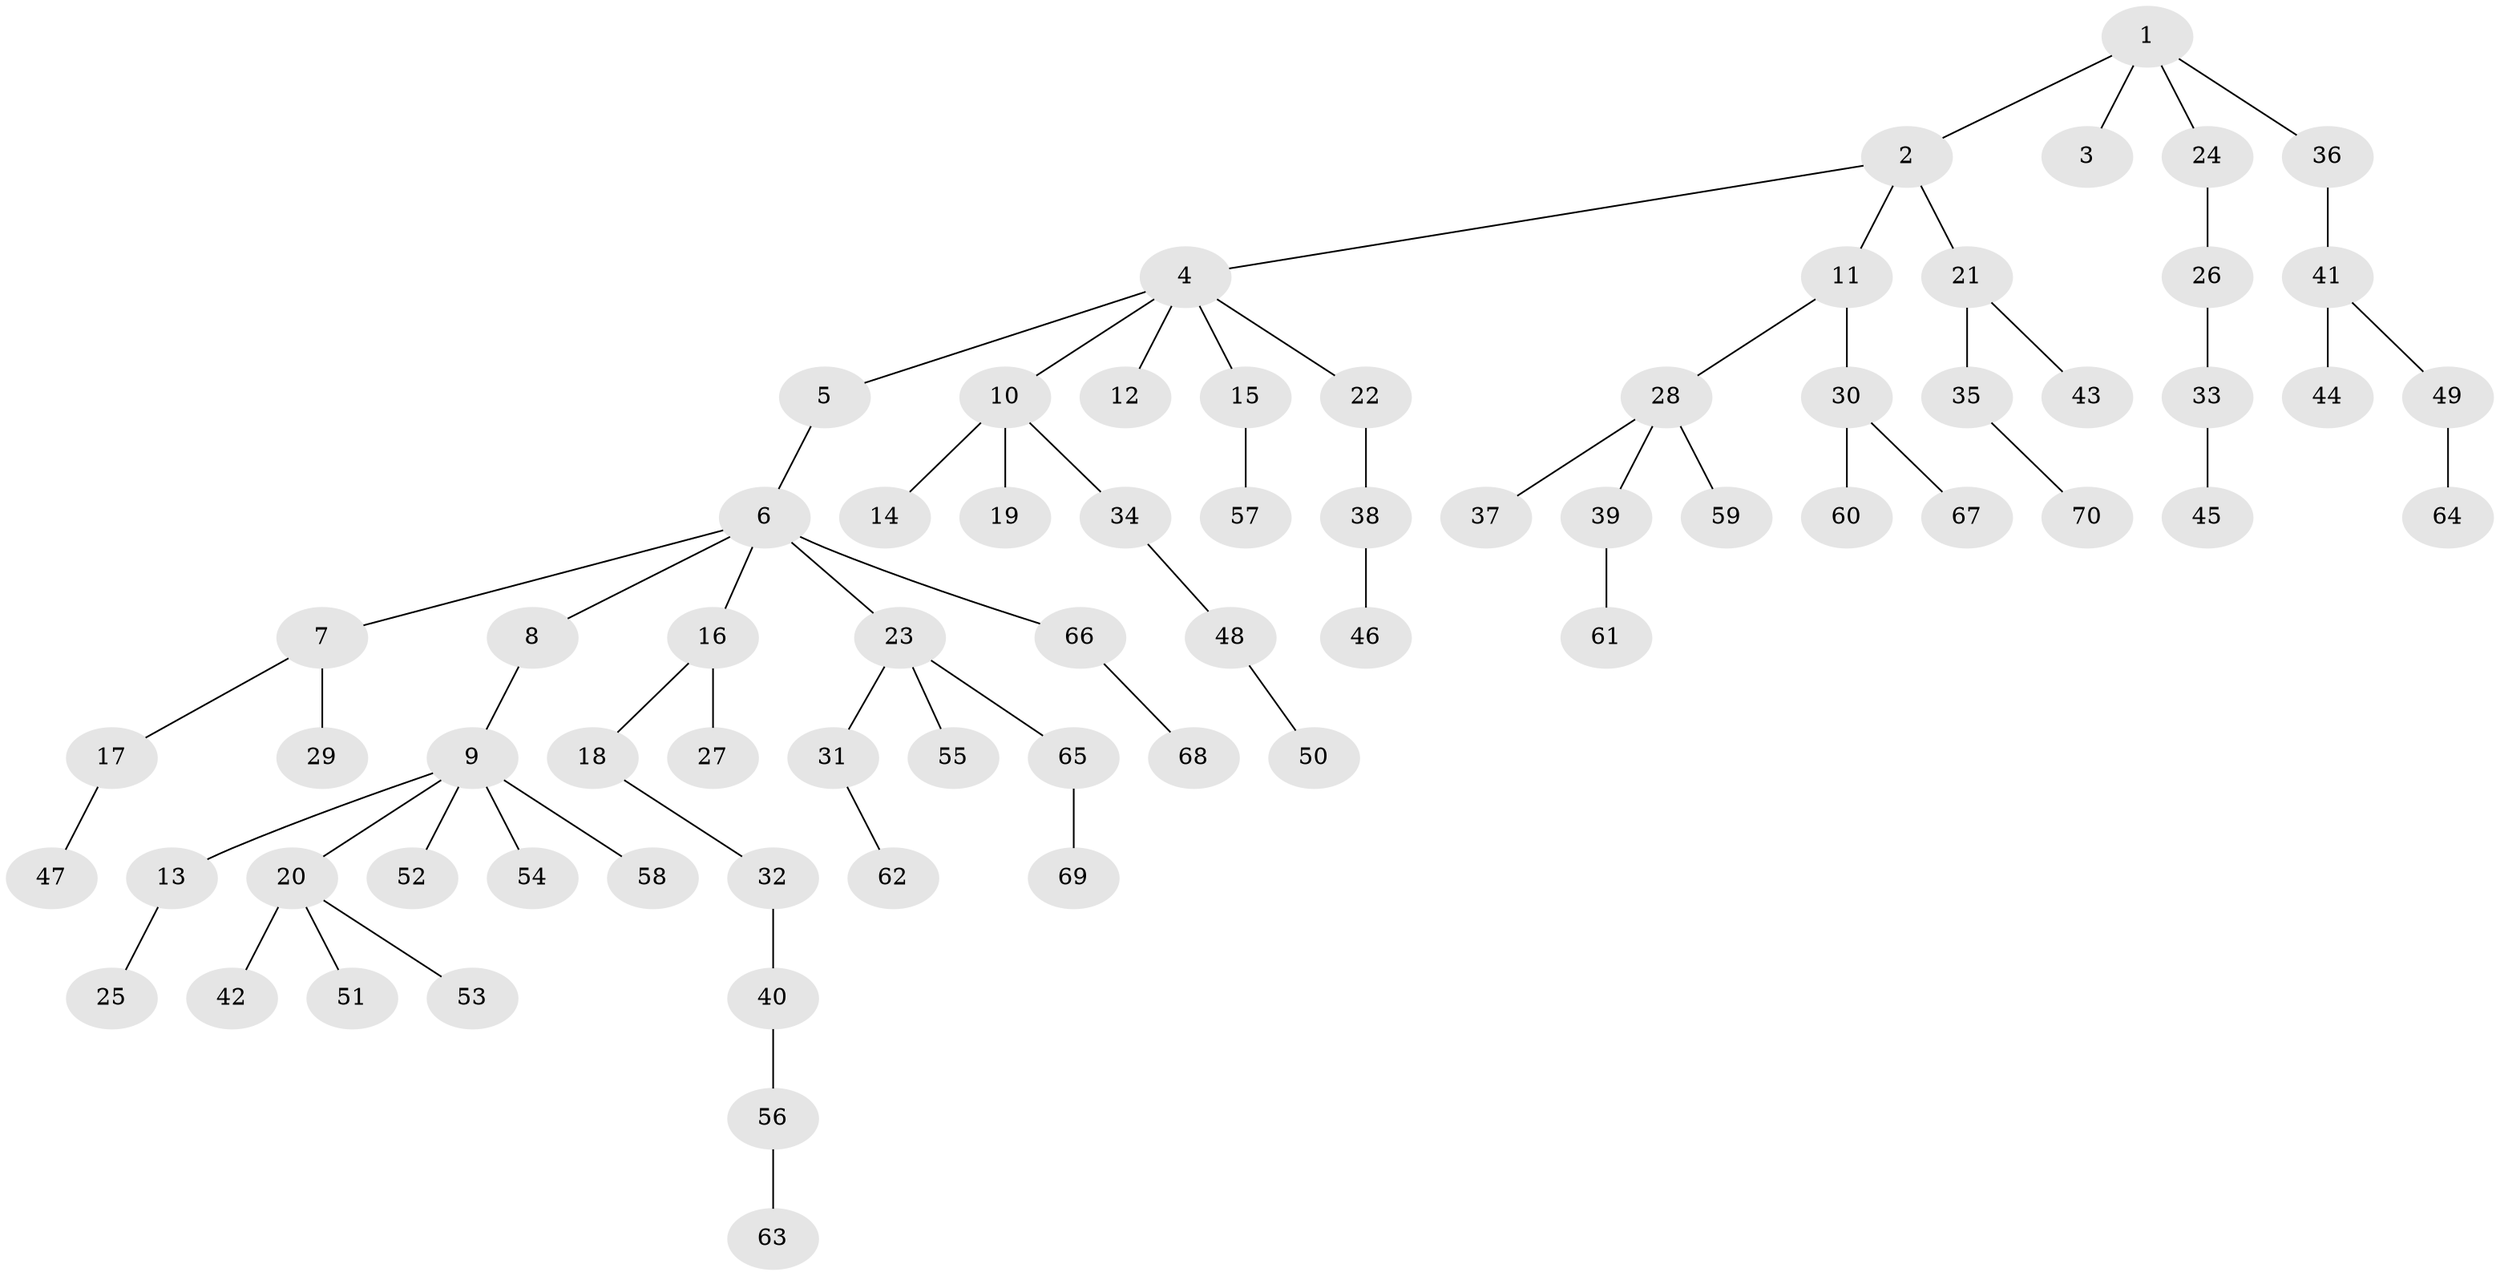// coarse degree distribution, {4: 0.06666666666666667, 1: 0.5555555555555556, 6: 0.022222222222222223, 2: 0.2, 7: 0.022222222222222223, 5: 0.022222222222222223, 3: 0.1111111111111111}
// Generated by graph-tools (version 1.1) at 2025/52/02/27/25 19:52:10]
// undirected, 70 vertices, 69 edges
graph export_dot {
graph [start="1"]
  node [color=gray90,style=filled];
  1;
  2;
  3;
  4;
  5;
  6;
  7;
  8;
  9;
  10;
  11;
  12;
  13;
  14;
  15;
  16;
  17;
  18;
  19;
  20;
  21;
  22;
  23;
  24;
  25;
  26;
  27;
  28;
  29;
  30;
  31;
  32;
  33;
  34;
  35;
  36;
  37;
  38;
  39;
  40;
  41;
  42;
  43;
  44;
  45;
  46;
  47;
  48;
  49;
  50;
  51;
  52;
  53;
  54;
  55;
  56;
  57;
  58;
  59;
  60;
  61;
  62;
  63;
  64;
  65;
  66;
  67;
  68;
  69;
  70;
  1 -- 2;
  1 -- 3;
  1 -- 24;
  1 -- 36;
  2 -- 4;
  2 -- 11;
  2 -- 21;
  4 -- 5;
  4 -- 10;
  4 -- 12;
  4 -- 15;
  4 -- 22;
  5 -- 6;
  6 -- 7;
  6 -- 8;
  6 -- 16;
  6 -- 23;
  6 -- 66;
  7 -- 17;
  7 -- 29;
  8 -- 9;
  9 -- 13;
  9 -- 20;
  9 -- 52;
  9 -- 54;
  9 -- 58;
  10 -- 14;
  10 -- 19;
  10 -- 34;
  11 -- 28;
  11 -- 30;
  13 -- 25;
  15 -- 57;
  16 -- 18;
  16 -- 27;
  17 -- 47;
  18 -- 32;
  20 -- 42;
  20 -- 51;
  20 -- 53;
  21 -- 35;
  21 -- 43;
  22 -- 38;
  23 -- 31;
  23 -- 55;
  23 -- 65;
  24 -- 26;
  26 -- 33;
  28 -- 37;
  28 -- 39;
  28 -- 59;
  30 -- 60;
  30 -- 67;
  31 -- 62;
  32 -- 40;
  33 -- 45;
  34 -- 48;
  35 -- 70;
  36 -- 41;
  38 -- 46;
  39 -- 61;
  40 -- 56;
  41 -- 44;
  41 -- 49;
  48 -- 50;
  49 -- 64;
  56 -- 63;
  65 -- 69;
  66 -- 68;
}
